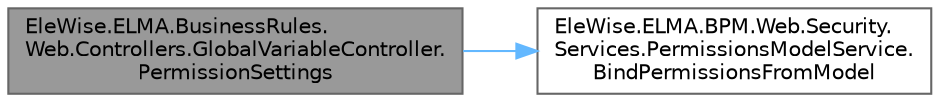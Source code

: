 digraph "EleWise.ELMA.BusinessRules.Web.Controllers.GlobalVariableController.PermissionSettings"
{
 // LATEX_PDF_SIZE
  bgcolor="transparent";
  edge [fontname=Helvetica,fontsize=10,labelfontname=Helvetica,labelfontsize=10];
  node [fontname=Helvetica,fontsize=10,shape=box,height=0.2,width=0.4];
  rankdir="LR";
  Node1 [id="Node000001",label="EleWise.ELMA.BusinessRules.\lWeb.Controllers.GlobalVariableController.\lPermissionSettings",height=0.2,width=0.4,color="gray40", fillcolor="grey60", style="filled", fontcolor="black",tooltip="Настройки привилегий"];
  Node1 -> Node2 [id="edge1_Node000001_Node000002",color="steelblue1",style="solid",tooltip=" "];
  Node2 [id="Node000002",label="EleWise.ELMA.BPM.Web.Security.\lServices.PermissionsModelService.\lBindPermissionsFromModel",height=0.2,width=0.4,color="grey40", fillcolor="white", style="filled",URL="$class_ele_wise_1_1_e_l_m_a_1_1_b_p_m_1_1_web_1_1_security_1_1_services_1_1_permissions_model_service.html#a3986d3169b6b8955bffa06fd4867d863",tooltip=" "];
}
